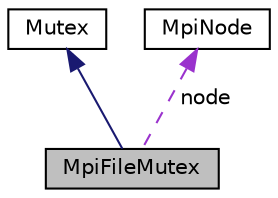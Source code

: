 digraph "MpiFileMutex"
{
  edge [fontname="Helvetica",fontsize="10",labelfontname="Helvetica",labelfontsize="10"];
  node [fontname="Helvetica",fontsize="10",shape=record];
  Node2 [label="MpiFileMutex",height=0.2,width=0.4,color="black", fillcolor="grey75", style="filled", fontcolor="black"];
  Node3 -> Node2 [dir="back",color="midnightblue",fontsize="10",style="solid",fontname="Helvetica"];
  Node3 [label="Mutex",height=0.2,width=0.4,color="black", fillcolor="white", style="filled",URL="$classMutex.html"];
  Node4 -> Node2 [dir="back",color="darkorchid3",fontsize="10",style="dashed",label=" node" ,fontname="Helvetica"];
  Node4 [label="MpiNode",height=0.2,width=0.4,color="black", fillcolor="white", style="filled",URL="$classMpiNode.html"];
}
